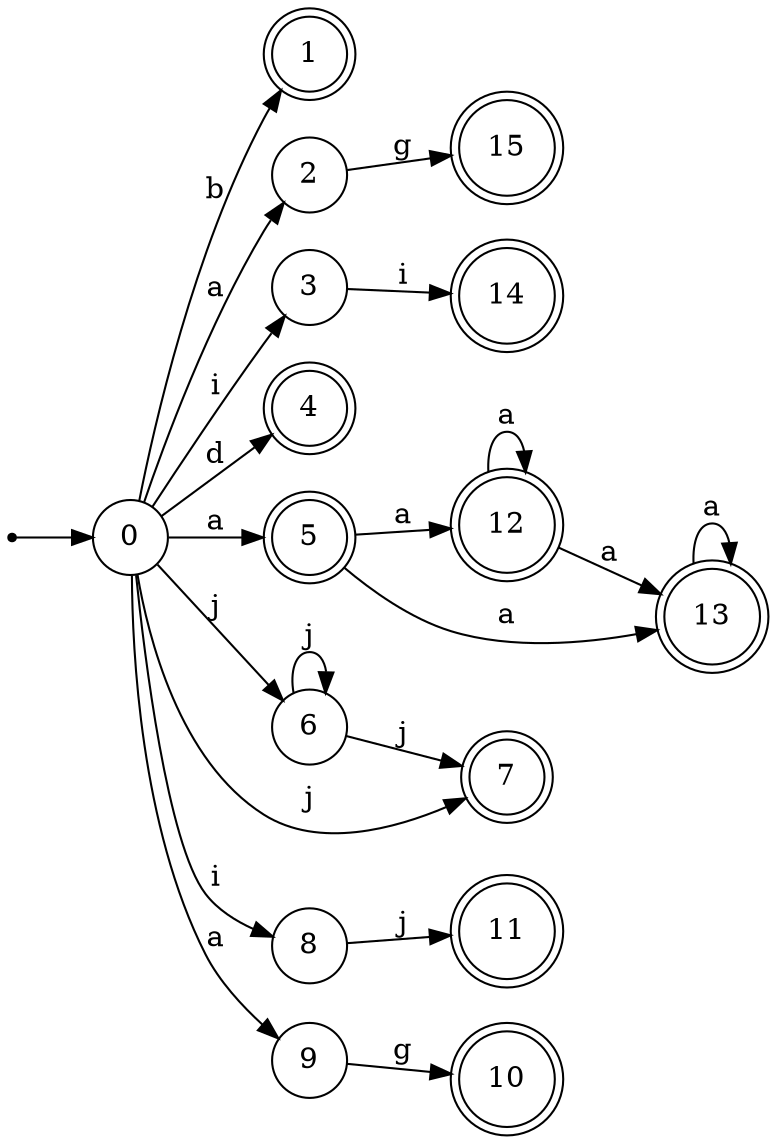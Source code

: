 digraph finite_state_machine {
rankdir=LR;
size="20,20";
node [shape = point]; "dummy0"
node [shape = circle]; "0";
"dummy0" -> "0";
node [shape = doublecircle]; "1";node [shape = circle]; "2";
node [shape = circle]; "3";
node [shape = doublecircle]; "4";node [shape = doublecircle]; "5";node [shape = circle]; "6";
node [shape = doublecircle]; "7";node [shape = circle]; "8";
node [shape = circle]; "9";
node [shape = doublecircle]; "10";node [shape = doublecircle]; "11";node [shape = doublecircle]; "12";node [shape = doublecircle]; "13";node [shape = doublecircle]; "14";node [shape = doublecircle]; "15";"0" -> "1" [label = "b"];
 "0" -> "9" [label = "a"];
 "0" -> "2" [label = "a"];
 "0" -> "5" [label = "a"];
 "0" -> "8" [label = "i"];
 "0" -> "3" [label = "i"];
 "0" -> "4" [label = "d"];
 "0" -> "6" [label = "j"];
 "0" -> "7" [label = "j"];
 "9" -> "10" [label = "g"];
 "8" -> "11" [label = "j"];
 "6" -> "6" [label = "j"];
 "6" -> "7" [label = "j"];
 "5" -> "12" [label = "a"];
 "5" -> "13" [label = "a"];
 "13" -> "13" [label = "a"];
 "12" -> "12" [label = "a"];
 "12" -> "13" [label = "a"];
 "3" -> "14" [label = "i"];
 "2" -> "15" [label = "g"];
 }
